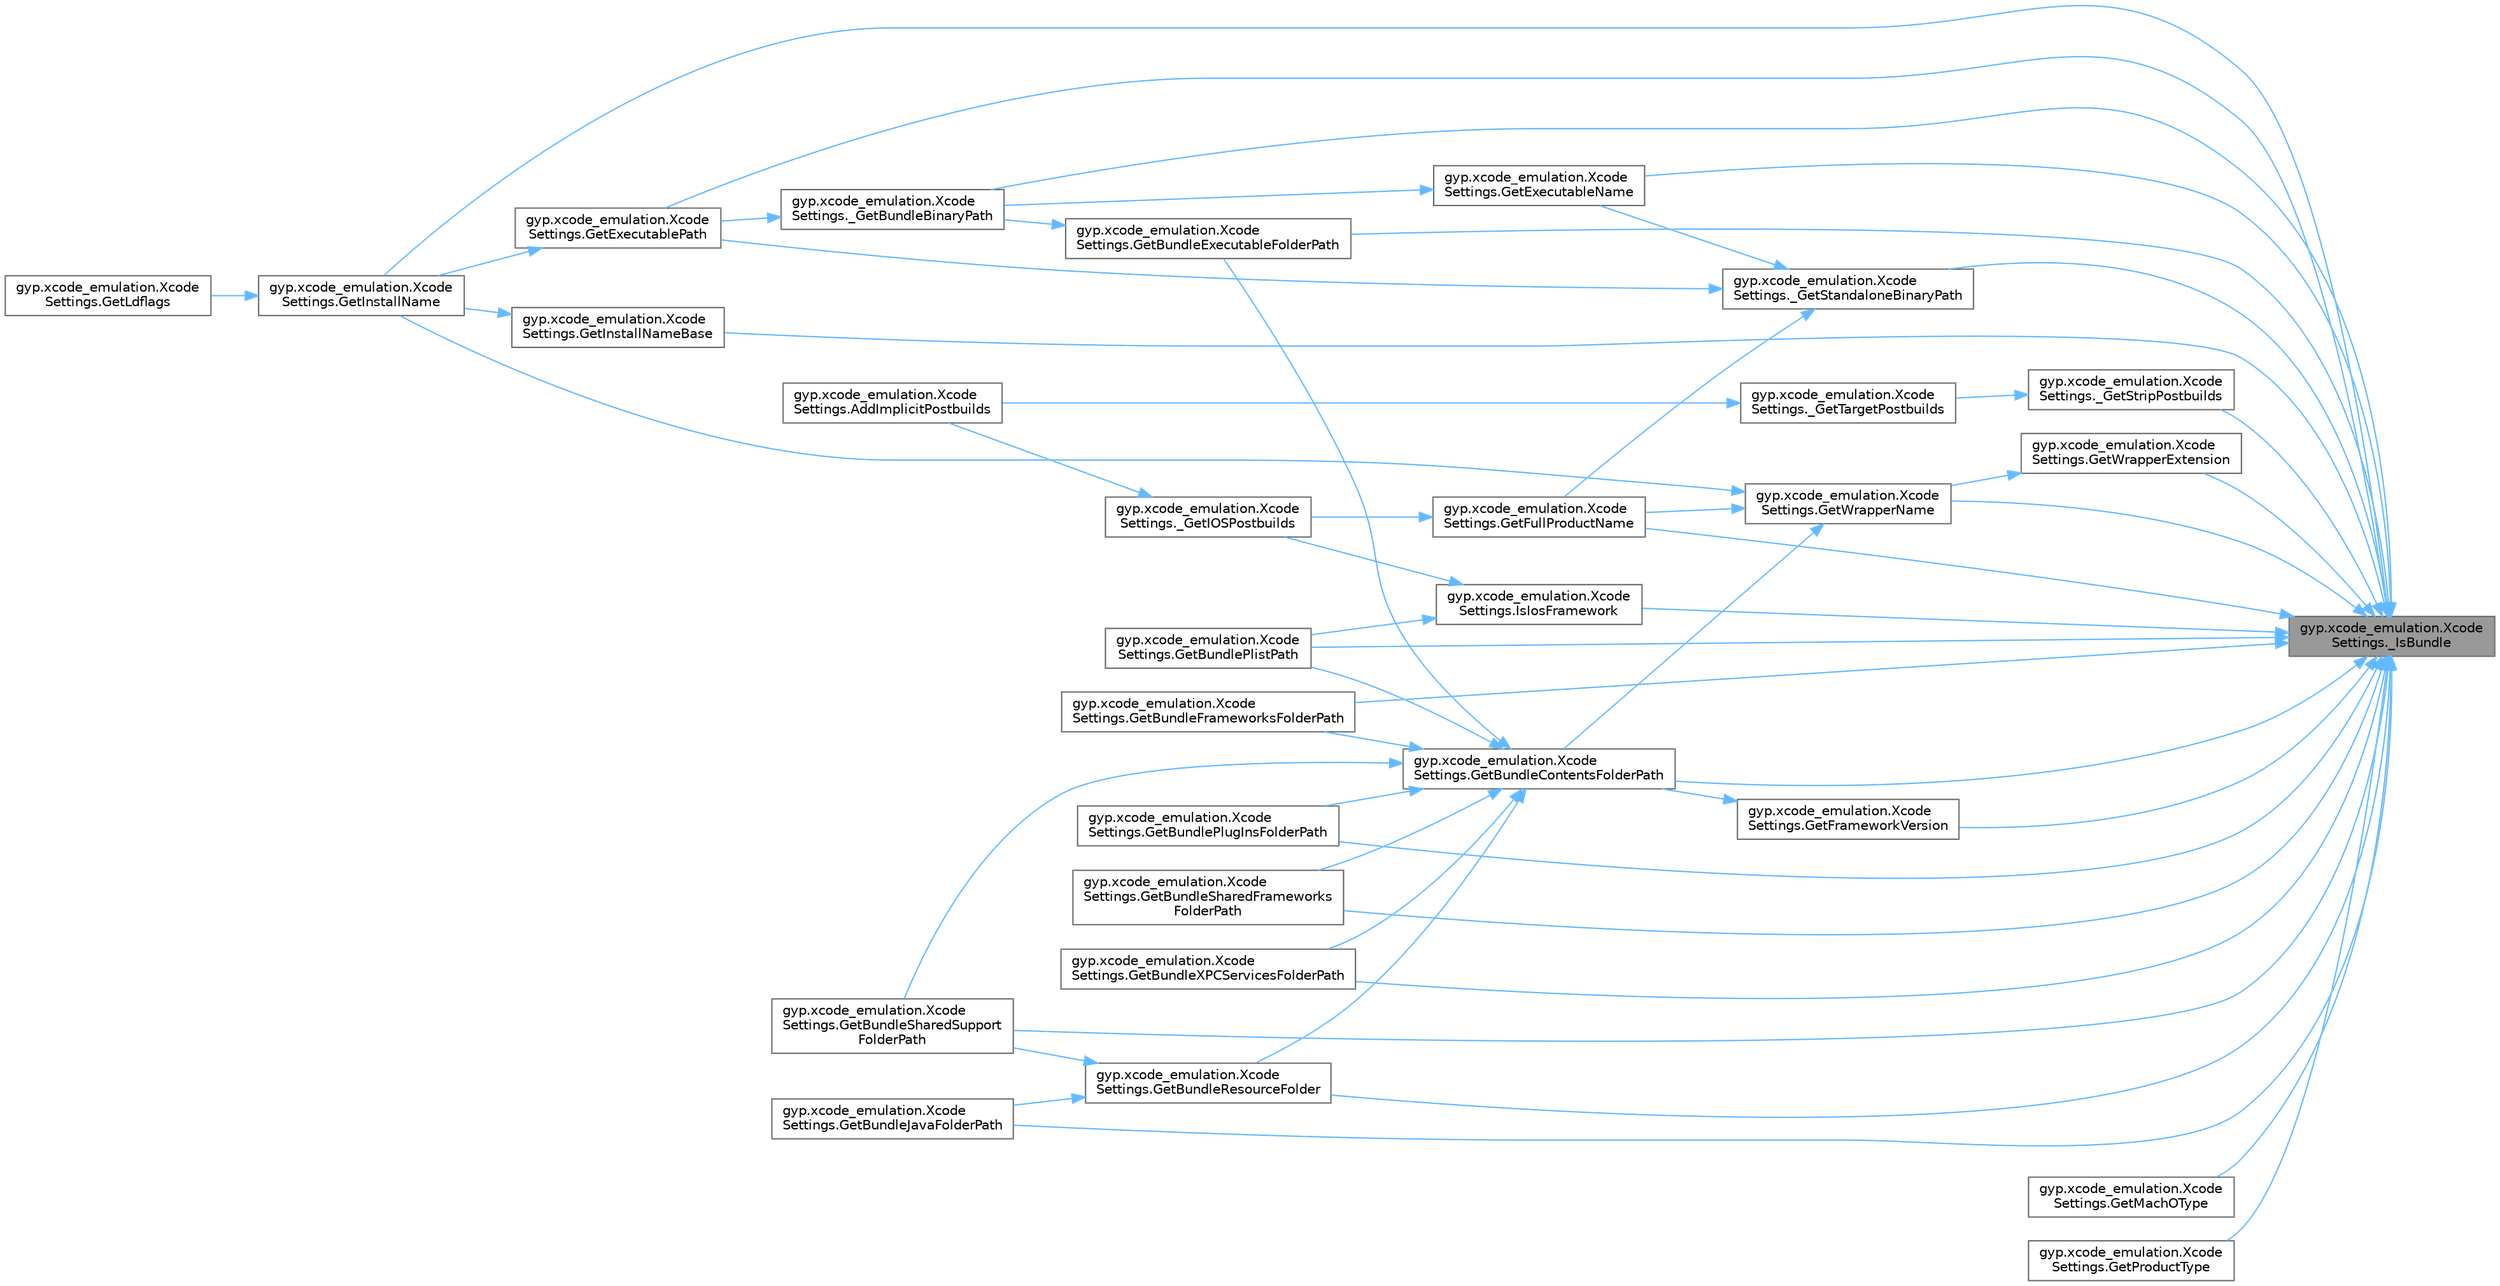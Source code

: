 digraph "gyp.xcode_emulation.XcodeSettings._IsBundle"
{
 // LATEX_PDF_SIZE
  bgcolor="transparent";
  edge [fontname=Helvetica,fontsize=10,labelfontname=Helvetica,labelfontsize=10];
  node [fontname=Helvetica,fontsize=10,shape=box,height=0.2,width=0.4];
  rankdir="RL";
  Node1 [id="Node000001",label="gyp.xcode_emulation.Xcode\lSettings._IsBundle",height=0.2,width=0.4,color="gray40", fillcolor="grey60", style="filled", fontcolor="black",tooltip=" "];
  Node1 -> Node2 [id="edge55_Node000001_Node000002",dir="back",color="steelblue1",style="solid",tooltip=" "];
  Node2 [id="Node000002",label="gyp.xcode_emulation.Xcode\lSettings._GetBundleBinaryPath",height=0.2,width=0.4,color="grey40", fillcolor="white", style="filled",URL="$classgyp_1_1xcode__emulation_1_1_xcode_settings.html#a57e29012060beb42f9d01d9ec78364a8",tooltip=" "];
  Node2 -> Node3 [id="edge56_Node000002_Node000003",dir="back",color="steelblue1",style="solid",tooltip=" "];
  Node3 [id="Node000003",label="gyp.xcode_emulation.Xcode\lSettings.GetExecutablePath",height=0.2,width=0.4,color="grey40", fillcolor="white", style="filled",URL="$classgyp_1_1xcode__emulation_1_1_xcode_settings.html#aea50ebe98b35634d5ef740e342cf4bfb",tooltip=" "];
  Node3 -> Node4 [id="edge57_Node000003_Node000004",dir="back",color="steelblue1",style="solid",tooltip=" "];
  Node4 [id="Node000004",label="gyp.xcode_emulation.Xcode\lSettings.GetInstallName",height=0.2,width=0.4,color="grey40", fillcolor="white", style="filled",URL="$classgyp_1_1xcode__emulation_1_1_xcode_settings.html#aeedc331afbe04737c26ddd2c48dbffdf",tooltip=" "];
  Node4 -> Node5 [id="edge58_Node000004_Node000005",dir="back",color="steelblue1",style="solid",tooltip=" "];
  Node5 [id="Node000005",label="gyp.xcode_emulation.Xcode\lSettings.GetLdflags",height=0.2,width=0.4,color="grey40", fillcolor="white", style="filled",URL="$classgyp_1_1xcode__emulation_1_1_xcode_settings.html#ae7fa6af002ba474b27d494baed3937c3",tooltip=" "];
  Node1 -> Node6 [id="edge59_Node000001_Node000006",dir="back",color="steelblue1",style="solid",tooltip=" "];
  Node6 [id="Node000006",label="gyp.xcode_emulation.Xcode\lSettings._GetStandaloneBinaryPath",height=0.2,width=0.4,color="grey40", fillcolor="white", style="filled",URL="$classgyp_1_1xcode__emulation_1_1_xcode_settings.html#a180a21766c7b2d9e68070996534a04e0",tooltip=" "];
  Node6 -> Node7 [id="edge60_Node000006_Node000007",dir="back",color="steelblue1",style="solid",tooltip=" "];
  Node7 [id="Node000007",label="gyp.xcode_emulation.Xcode\lSettings.GetExecutableName",height=0.2,width=0.4,color="grey40", fillcolor="white", style="filled",URL="$classgyp_1_1xcode__emulation_1_1_xcode_settings.html#aa0cb8a11f95260a02dd60ae5dae13fee",tooltip=" "];
  Node7 -> Node2 [id="edge61_Node000007_Node000002",dir="back",color="steelblue1",style="solid",tooltip=" "];
  Node6 -> Node3 [id="edge62_Node000006_Node000003",dir="back",color="steelblue1",style="solid",tooltip=" "];
  Node6 -> Node8 [id="edge63_Node000006_Node000008",dir="back",color="steelblue1",style="solid",tooltip=" "];
  Node8 [id="Node000008",label="gyp.xcode_emulation.Xcode\lSettings.GetFullProductName",height=0.2,width=0.4,color="grey40", fillcolor="white", style="filled",URL="$classgyp_1_1xcode__emulation_1_1_xcode_settings.html#acd680a74d574ba98a5cd4095ad1a0e7a",tooltip=" "];
  Node8 -> Node9 [id="edge64_Node000008_Node000009",dir="back",color="steelblue1",style="solid",tooltip=" "];
  Node9 [id="Node000009",label="gyp.xcode_emulation.Xcode\lSettings._GetIOSPostbuilds",height=0.2,width=0.4,color="grey40", fillcolor="white", style="filled",URL="$classgyp_1_1xcode__emulation_1_1_xcode_settings.html#a4ea4abe0aac0d48eb66682ddd9f6122d",tooltip=" "];
  Node9 -> Node10 [id="edge65_Node000009_Node000010",dir="back",color="steelblue1",style="solid",tooltip=" "];
  Node10 [id="Node000010",label="gyp.xcode_emulation.Xcode\lSettings.AddImplicitPostbuilds",height=0.2,width=0.4,color="grey40", fillcolor="white", style="filled",URL="$classgyp_1_1xcode__emulation_1_1_xcode_settings.html#a5eac786a969e48cc405655757e33f52a",tooltip=" "];
  Node1 -> Node11 [id="edge66_Node000001_Node000011",dir="back",color="steelblue1",style="solid",tooltip=" "];
  Node11 [id="Node000011",label="gyp.xcode_emulation.Xcode\lSettings._GetStripPostbuilds",height=0.2,width=0.4,color="grey40", fillcolor="white", style="filled",URL="$classgyp_1_1xcode__emulation_1_1_xcode_settings.html#ae0f6472f3ecd4eec0a0e02881f99abbe",tooltip=" "];
  Node11 -> Node12 [id="edge67_Node000011_Node000012",dir="back",color="steelblue1",style="solid",tooltip=" "];
  Node12 [id="Node000012",label="gyp.xcode_emulation.Xcode\lSettings._GetTargetPostbuilds",height=0.2,width=0.4,color="grey40", fillcolor="white", style="filled",URL="$classgyp_1_1xcode__emulation_1_1_xcode_settings.html#ae2adf149a78702f85041ffdb15862a8a",tooltip=" "];
  Node12 -> Node10 [id="edge68_Node000012_Node000010",dir="back",color="steelblue1",style="solid",tooltip=" "];
  Node1 -> Node13 [id="edge69_Node000001_Node000013",dir="back",color="steelblue1",style="solid",tooltip=" "];
  Node13 [id="Node000013",label="gyp.xcode_emulation.Xcode\lSettings.GetBundleContentsFolderPath",height=0.2,width=0.4,color="grey40", fillcolor="white", style="filled",URL="$classgyp_1_1xcode__emulation_1_1_xcode_settings.html#a03b1307dbbda2138f7e6921e96f4b3e1",tooltip=" "];
  Node13 -> Node14 [id="edge70_Node000013_Node000014",dir="back",color="steelblue1",style="solid",tooltip=" "];
  Node14 [id="Node000014",label="gyp.xcode_emulation.Xcode\lSettings.GetBundleExecutableFolderPath",height=0.2,width=0.4,color="grey40", fillcolor="white", style="filled",URL="$classgyp_1_1xcode__emulation_1_1_xcode_settings.html#a9223bbef1dd02e926b8f279d00bb22f4",tooltip=" "];
  Node14 -> Node2 [id="edge71_Node000014_Node000002",dir="back",color="steelblue1",style="solid",tooltip=" "];
  Node13 -> Node15 [id="edge72_Node000013_Node000015",dir="back",color="steelblue1",style="solid",tooltip=" "];
  Node15 [id="Node000015",label="gyp.xcode_emulation.Xcode\lSettings.GetBundleFrameworksFolderPath",height=0.2,width=0.4,color="grey40", fillcolor="white", style="filled",URL="$classgyp_1_1xcode__emulation_1_1_xcode_settings.html#a416fd8ba70bc148c39bda846ce4bd601",tooltip=" "];
  Node13 -> Node16 [id="edge73_Node000013_Node000016",dir="back",color="steelblue1",style="solid",tooltip=" "];
  Node16 [id="Node000016",label="gyp.xcode_emulation.Xcode\lSettings.GetBundlePlistPath",height=0.2,width=0.4,color="grey40", fillcolor="white", style="filled",URL="$classgyp_1_1xcode__emulation_1_1_xcode_settings.html#afe7bfe6d65bc02a990f5413afe8924af",tooltip=" "];
  Node13 -> Node17 [id="edge74_Node000013_Node000017",dir="back",color="steelblue1",style="solid",tooltip=" "];
  Node17 [id="Node000017",label="gyp.xcode_emulation.Xcode\lSettings.GetBundlePlugInsFolderPath",height=0.2,width=0.4,color="grey40", fillcolor="white", style="filled",URL="$classgyp_1_1xcode__emulation_1_1_xcode_settings.html#a1100d7fc9270b363ca9db86ef43f734e",tooltip=" "];
  Node13 -> Node18 [id="edge75_Node000013_Node000018",dir="back",color="steelblue1",style="solid",tooltip=" "];
  Node18 [id="Node000018",label="gyp.xcode_emulation.Xcode\lSettings.GetBundleResourceFolder",height=0.2,width=0.4,color="grey40", fillcolor="white", style="filled",URL="$classgyp_1_1xcode__emulation_1_1_xcode_settings.html#a1f9d8f6abf8f798e7ccf7f112f1907c8",tooltip=" "];
  Node18 -> Node19 [id="edge76_Node000018_Node000019",dir="back",color="steelblue1",style="solid",tooltip=" "];
  Node19 [id="Node000019",label="gyp.xcode_emulation.Xcode\lSettings.GetBundleJavaFolderPath",height=0.2,width=0.4,color="grey40", fillcolor="white", style="filled",URL="$classgyp_1_1xcode__emulation_1_1_xcode_settings.html#a52c2dddb8b0a5a5d74f45c4b764bbe84",tooltip=" "];
  Node18 -> Node20 [id="edge77_Node000018_Node000020",dir="back",color="steelblue1",style="solid",tooltip=" "];
  Node20 [id="Node000020",label="gyp.xcode_emulation.Xcode\lSettings.GetBundleSharedSupport\lFolderPath",height=0.2,width=0.4,color="grey40", fillcolor="white", style="filled",URL="$classgyp_1_1xcode__emulation_1_1_xcode_settings.html#a463aee45c87a0704714f83a7a8db8a33",tooltip=" "];
  Node13 -> Node21 [id="edge78_Node000013_Node000021",dir="back",color="steelblue1",style="solid",tooltip=" "];
  Node21 [id="Node000021",label="gyp.xcode_emulation.Xcode\lSettings.GetBundleSharedFrameworks\lFolderPath",height=0.2,width=0.4,color="grey40", fillcolor="white", style="filled",URL="$classgyp_1_1xcode__emulation_1_1_xcode_settings.html#aef01470b69e3549f41f24d102c3e86ca",tooltip=" "];
  Node13 -> Node20 [id="edge79_Node000013_Node000020",dir="back",color="steelblue1",style="solid",tooltip=" "];
  Node13 -> Node22 [id="edge80_Node000013_Node000022",dir="back",color="steelblue1",style="solid",tooltip=" "];
  Node22 [id="Node000022",label="gyp.xcode_emulation.Xcode\lSettings.GetBundleXPCServicesFolderPath",height=0.2,width=0.4,color="grey40", fillcolor="white", style="filled",URL="$classgyp_1_1xcode__emulation_1_1_xcode_settings.html#a94e921ae79e7df63d038250b94b15ec3",tooltip=" "];
  Node1 -> Node14 [id="edge81_Node000001_Node000014",dir="back",color="steelblue1",style="solid",tooltip=" "];
  Node1 -> Node15 [id="edge82_Node000001_Node000015",dir="back",color="steelblue1",style="solid",tooltip=" "];
  Node1 -> Node19 [id="edge83_Node000001_Node000019",dir="back",color="steelblue1",style="solid",tooltip=" "];
  Node1 -> Node16 [id="edge84_Node000001_Node000016",dir="back",color="steelblue1",style="solid",tooltip=" "];
  Node1 -> Node17 [id="edge85_Node000001_Node000017",dir="back",color="steelblue1",style="solid",tooltip=" "];
  Node1 -> Node18 [id="edge86_Node000001_Node000018",dir="back",color="steelblue1",style="solid",tooltip=" "];
  Node1 -> Node21 [id="edge87_Node000001_Node000021",dir="back",color="steelblue1",style="solid",tooltip=" "];
  Node1 -> Node20 [id="edge88_Node000001_Node000020",dir="back",color="steelblue1",style="solid",tooltip=" "];
  Node1 -> Node22 [id="edge89_Node000001_Node000022",dir="back",color="steelblue1",style="solid",tooltip=" "];
  Node1 -> Node7 [id="edge90_Node000001_Node000007",dir="back",color="steelblue1",style="solid",tooltip=" "];
  Node1 -> Node3 [id="edge91_Node000001_Node000003",dir="back",color="steelblue1",style="solid",tooltip=" "];
  Node1 -> Node23 [id="edge92_Node000001_Node000023",dir="back",color="steelblue1",style="solid",tooltip=" "];
  Node23 [id="Node000023",label="gyp.xcode_emulation.Xcode\lSettings.GetFrameworkVersion",height=0.2,width=0.4,color="grey40", fillcolor="white", style="filled",URL="$classgyp_1_1xcode__emulation_1_1_xcode_settings.html#a2d2abc1af703cfc9c51a6e9870006a6a",tooltip=" "];
  Node23 -> Node13 [id="edge93_Node000023_Node000013",dir="back",color="steelblue1",style="solid",tooltip=" "];
  Node1 -> Node8 [id="edge94_Node000001_Node000008",dir="back",color="steelblue1",style="solid",tooltip=" "];
  Node1 -> Node4 [id="edge95_Node000001_Node000004",dir="back",color="steelblue1",style="solid",tooltip=" "];
  Node1 -> Node24 [id="edge96_Node000001_Node000024",dir="back",color="steelblue1",style="solid",tooltip=" "];
  Node24 [id="Node000024",label="gyp.xcode_emulation.Xcode\lSettings.GetInstallNameBase",height=0.2,width=0.4,color="grey40", fillcolor="white", style="filled",URL="$classgyp_1_1xcode__emulation_1_1_xcode_settings.html#ac331cbb0ce54470761b4c2e625baeb58",tooltip=" "];
  Node24 -> Node4 [id="edge97_Node000024_Node000004",dir="back",color="steelblue1",style="solid",tooltip=" "];
  Node1 -> Node25 [id="edge98_Node000001_Node000025",dir="back",color="steelblue1",style="solid",tooltip=" "];
  Node25 [id="Node000025",label="gyp.xcode_emulation.Xcode\lSettings.GetMachOType",height=0.2,width=0.4,color="grey40", fillcolor="white", style="filled",URL="$classgyp_1_1xcode__emulation_1_1_xcode_settings.html#a4121882f2edbf705ca3a2e28f32688c1",tooltip=" "];
  Node1 -> Node26 [id="edge99_Node000001_Node000026",dir="back",color="steelblue1",style="solid",tooltip=" "];
  Node26 [id="Node000026",label="gyp.xcode_emulation.Xcode\lSettings.GetProductType",height=0.2,width=0.4,color="grey40", fillcolor="white", style="filled",URL="$classgyp_1_1xcode__emulation_1_1_xcode_settings.html#a7879480cdab1edafdfa3259775ae199d",tooltip=" "];
  Node1 -> Node27 [id="edge100_Node000001_Node000027",dir="back",color="steelblue1",style="solid",tooltip=" "];
  Node27 [id="Node000027",label="gyp.xcode_emulation.Xcode\lSettings.GetWrapperExtension",height=0.2,width=0.4,color="grey40", fillcolor="white", style="filled",URL="$classgyp_1_1xcode__emulation_1_1_xcode_settings.html#a24c8c9d06ce73350efbc8c28fcec269e",tooltip=" "];
  Node27 -> Node28 [id="edge101_Node000027_Node000028",dir="back",color="steelblue1",style="solid",tooltip=" "];
  Node28 [id="Node000028",label="gyp.xcode_emulation.Xcode\lSettings.GetWrapperName",height=0.2,width=0.4,color="grey40", fillcolor="white", style="filled",URL="$classgyp_1_1xcode__emulation_1_1_xcode_settings.html#aca6c7f89267c0c3cd3ec6096a6f601ab",tooltip=" "];
  Node28 -> Node13 [id="edge102_Node000028_Node000013",dir="back",color="steelblue1",style="solid",tooltip=" "];
  Node28 -> Node8 [id="edge103_Node000028_Node000008",dir="back",color="steelblue1",style="solid",tooltip=" "];
  Node28 -> Node4 [id="edge104_Node000028_Node000004",dir="back",color="steelblue1",style="solid",tooltip=" "];
  Node1 -> Node28 [id="edge105_Node000001_Node000028",dir="back",color="steelblue1",style="solid",tooltip=" "];
  Node1 -> Node29 [id="edge106_Node000001_Node000029",dir="back",color="steelblue1",style="solid",tooltip=" "];
  Node29 [id="Node000029",label="gyp.xcode_emulation.Xcode\lSettings.IsIosFramework",height=0.2,width=0.4,color="grey40", fillcolor="white", style="filled",URL="$classgyp_1_1xcode__emulation_1_1_xcode_settings.html#a6db9e82ca991a7cc09c04c5ac5d9ab17",tooltip=" "];
  Node29 -> Node9 [id="edge107_Node000029_Node000009",dir="back",color="steelblue1",style="solid",tooltip=" "];
  Node29 -> Node16 [id="edge108_Node000029_Node000016",dir="back",color="steelblue1",style="solid",tooltip=" "];
}
